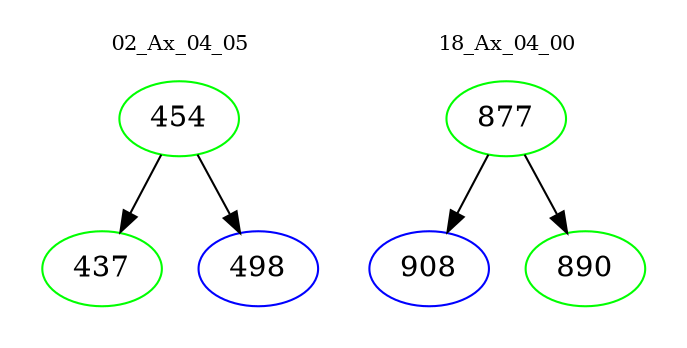 digraph{
subgraph cluster_0 {
color = white
label = "02_Ax_04_05";
fontsize=10;
T0_454 [label="454", color="green"]
T0_454 -> T0_437 [color="black"]
T0_437 [label="437", color="green"]
T0_454 -> T0_498 [color="black"]
T0_498 [label="498", color="blue"]
}
subgraph cluster_1 {
color = white
label = "18_Ax_04_00";
fontsize=10;
T1_877 [label="877", color="green"]
T1_877 -> T1_908 [color="black"]
T1_908 [label="908", color="blue"]
T1_877 -> T1_890 [color="black"]
T1_890 [label="890", color="green"]
}
}
